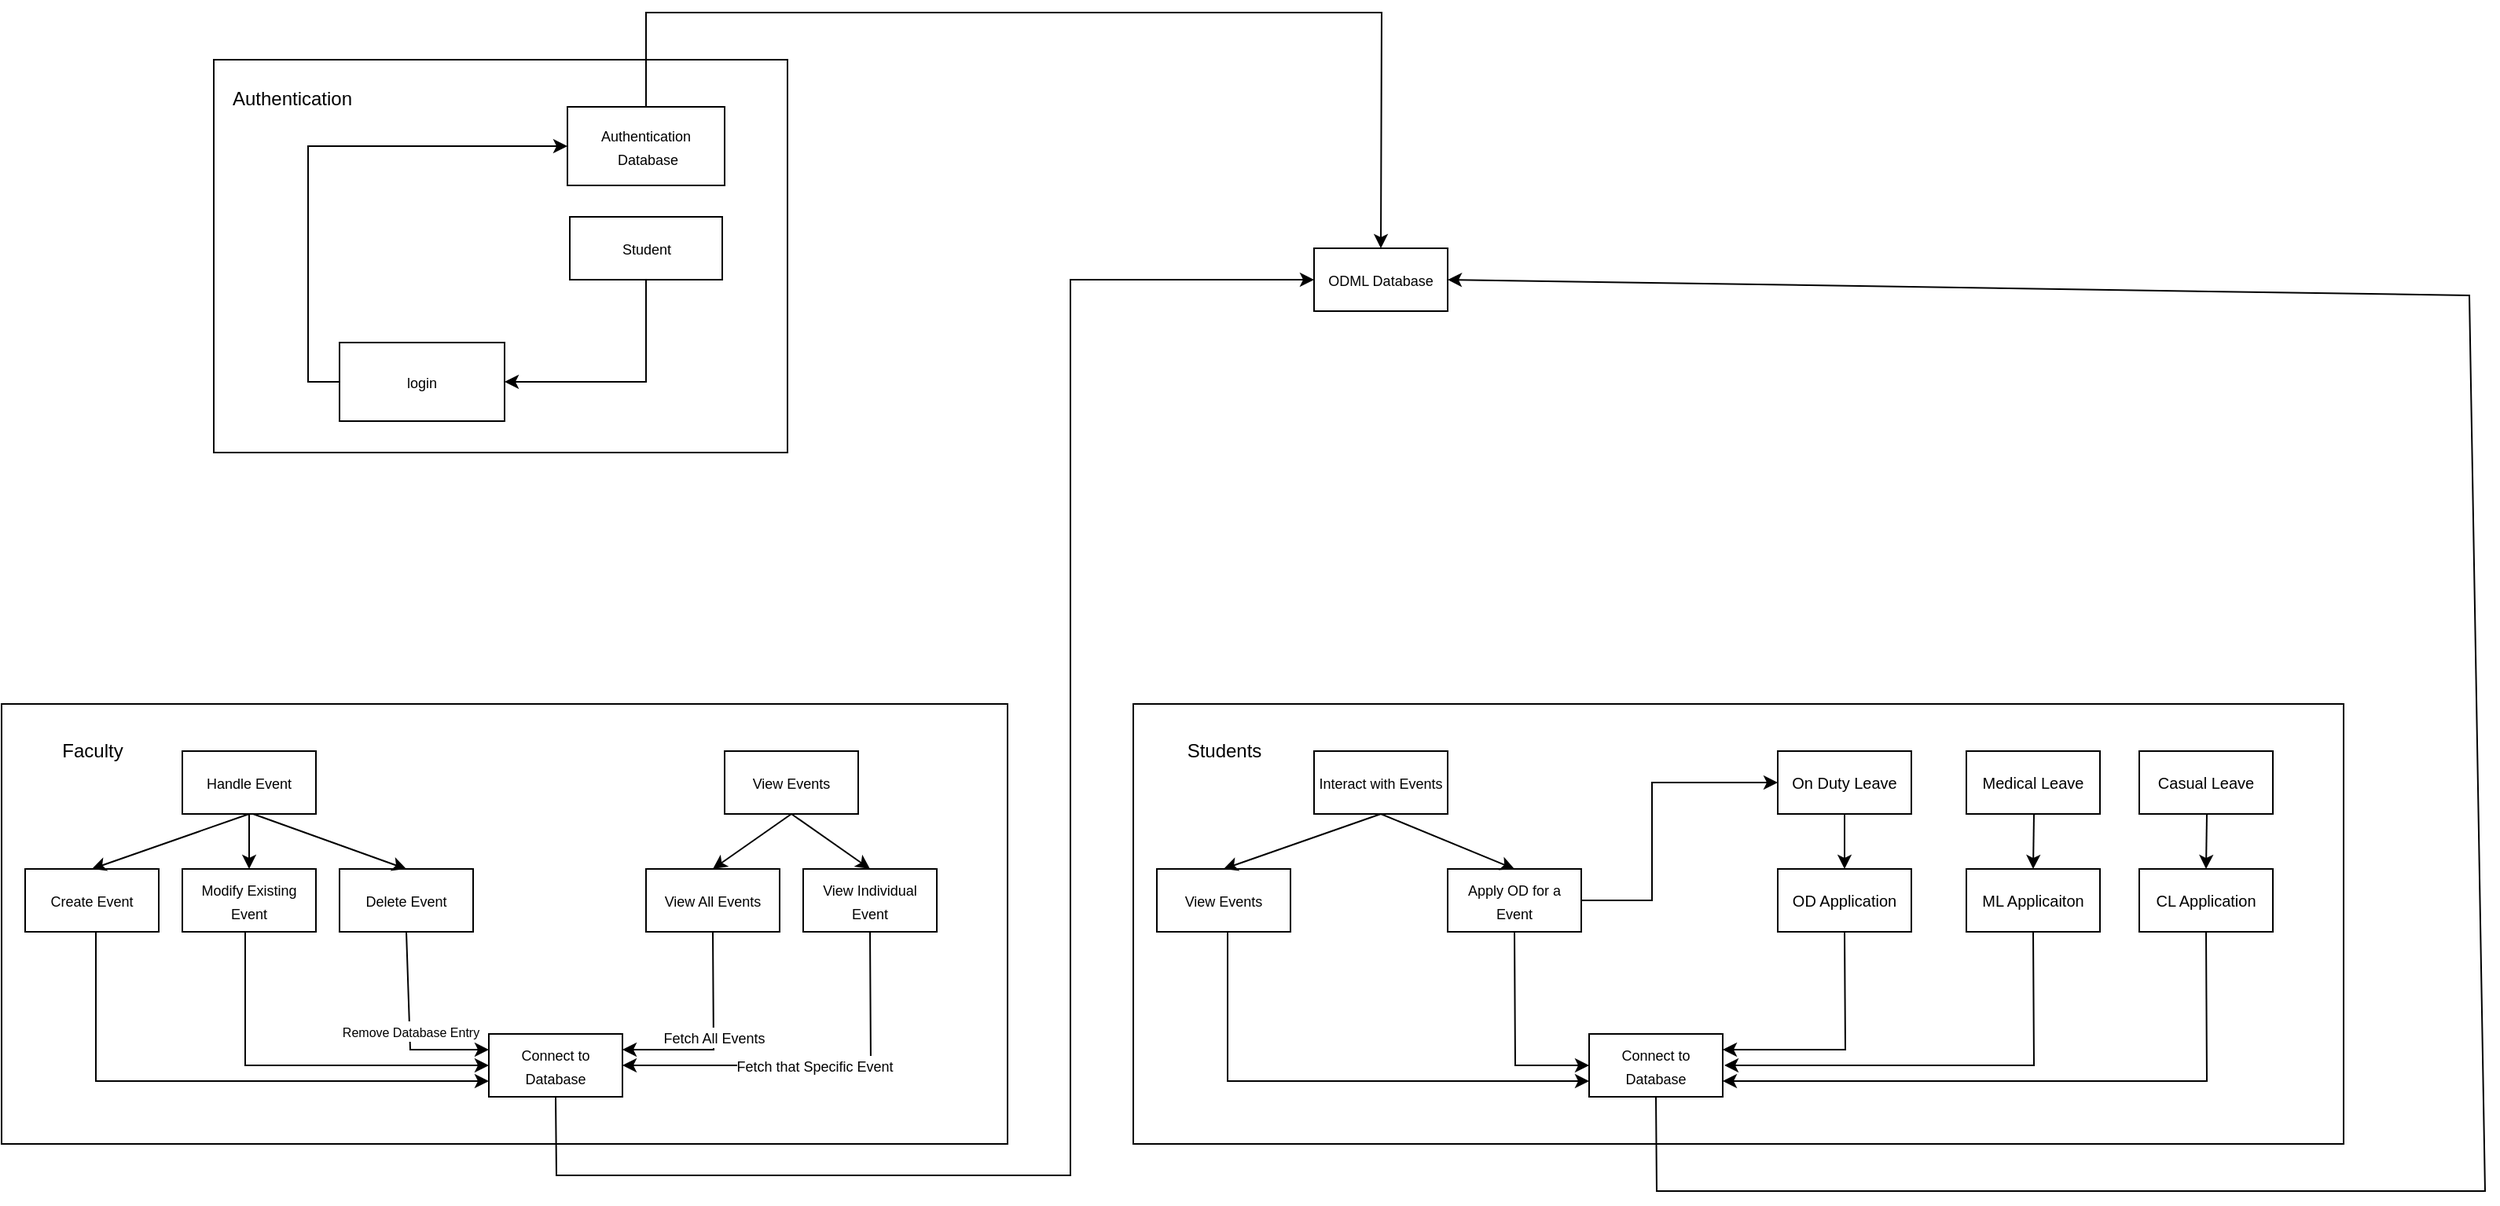 <mxfile version="21.3.4" type="github">
  <diagram name="Page-1" id="e6GKfEfCSmbbXhmYiS7S">
    <mxGraphModel dx="2333" dy="1222" grid="1" gridSize="10" guides="1" tooltips="1" connect="1" arrows="1" fold="1" page="1" pageScale="1" pageWidth="850" pageHeight="1100" math="0" shadow="0">
      <root>
        <mxCell id="0" />
        <mxCell id="1" parent="0" />
        <mxCell id="_3qlMYkyY0_uglncItlu-45" value="" style="rounded=0;whiteSpace=wrap;html=1;" vertex="1" parent="1">
          <mxGeometry x="145" y="110" width="365" height="250" as="geometry" />
        </mxCell>
        <mxCell id="_3qlMYkyY0_uglncItlu-44" value="" style="rounded=0;whiteSpace=wrap;html=1;" vertex="1" parent="1">
          <mxGeometry x="10" y="520" width="640" height="280" as="geometry" />
        </mxCell>
        <mxCell id="_3qlMYkyY0_uglncItlu-1" value="&lt;font style=&quot;font-size: 9px;&quot;&gt;Student&lt;/font&gt;" style="rounded=0;whiteSpace=wrap;html=1;" vertex="1" parent="1">
          <mxGeometry x="371.5" y="210" width="97" height="40" as="geometry" />
        </mxCell>
        <mxCell id="_3qlMYkyY0_uglncItlu-2" value="&lt;font style=&quot;font-size: 9px;&quot;&gt;Authentication&lt;br&gt;&amp;nbsp;Database&lt;/font&gt;" style="rounded=0;whiteSpace=wrap;html=1;" vertex="1" parent="1">
          <mxGeometry x="370" y="140" width="100" height="50" as="geometry" />
        </mxCell>
        <mxCell id="_3qlMYkyY0_uglncItlu-8" style="edgeStyle=orthogonalEdgeStyle;rounded=0;orthogonalLoop=1;jettySize=auto;html=1;exitX=0;exitY=0.5;exitDx=0;exitDy=0;entryX=0;entryY=0.5;entryDx=0;entryDy=0;" edge="1" parent="1" source="_3qlMYkyY0_uglncItlu-3" target="_3qlMYkyY0_uglncItlu-2">
          <mxGeometry relative="1" as="geometry">
            <mxPoint x="165" y="150" as="targetPoint" />
          </mxGeometry>
        </mxCell>
        <mxCell id="_3qlMYkyY0_uglncItlu-3" value="&lt;font style=&quot;font-size: 9px;&quot;&gt;login&lt;/font&gt;" style="rounded=0;whiteSpace=wrap;html=1;" vertex="1" parent="1">
          <mxGeometry x="225" y="290" width="105" height="50" as="geometry" />
        </mxCell>
        <mxCell id="_3qlMYkyY0_uglncItlu-5" value="" style="endArrow=classic;html=1;rounded=0;exitX=0.5;exitY=1;exitDx=0;exitDy=0;entryX=1;entryY=0.5;entryDx=0;entryDy=0;" edge="1" parent="1" source="_3qlMYkyY0_uglncItlu-1" target="_3qlMYkyY0_uglncItlu-3">
          <mxGeometry width="50" height="50" relative="1" as="geometry">
            <mxPoint x="425" y="380" as="sourcePoint" />
            <mxPoint x="475" y="330" as="targetPoint" />
            <Array as="points">
              <mxPoint x="420" y="315" />
            </Array>
          </mxGeometry>
        </mxCell>
        <mxCell id="_3qlMYkyY0_uglncItlu-10" value="Authentication" style="text;html=1;strokeColor=none;fillColor=none;align=center;verticalAlign=middle;whiteSpace=wrap;rounded=0;" vertex="1" parent="1">
          <mxGeometry x="165" y="120" width="60" height="30" as="geometry" />
        </mxCell>
        <mxCell id="_3qlMYkyY0_uglncItlu-12" value="&lt;font style=&quot;font-size: 9px;&quot;&gt;View Events&lt;/font&gt;" style="rounded=0;whiteSpace=wrap;html=1;" vertex="1" parent="1">
          <mxGeometry x="470" y="550" width="85" height="40" as="geometry" />
        </mxCell>
        <mxCell id="_3qlMYkyY0_uglncItlu-13" value="&lt;font style=&quot;font-size: 9px;&quot;&gt;View All Events&lt;/font&gt;" style="rounded=0;whiteSpace=wrap;html=1;" vertex="1" parent="1">
          <mxGeometry x="420" y="625" width="85" height="40" as="geometry" />
        </mxCell>
        <mxCell id="_3qlMYkyY0_uglncItlu-14" value="&lt;font style=&quot;font-size: 9px;&quot;&gt;View Individual Event&lt;/font&gt;" style="rounded=0;whiteSpace=wrap;html=1;" vertex="1" parent="1">
          <mxGeometry x="520" y="625" width="85" height="40" as="geometry" />
        </mxCell>
        <mxCell id="_3qlMYkyY0_uglncItlu-19" value="" style="endArrow=classic;html=1;rounded=0;exitX=0.5;exitY=1;exitDx=0;exitDy=0;entryX=0.5;entryY=0;entryDx=0;entryDy=0;" edge="1" parent="1" source="_3qlMYkyY0_uglncItlu-12" target="_3qlMYkyY0_uglncItlu-13">
          <mxGeometry width="50" height="50" relative="1" as="geometry">
            <mxPoint x="460" y="620" as="sourcePoint" />
            <mxPoint x="510" y="570" as="targetPoint" />
          </mxGeometry>
        </mxCell>
        <mxCell id="_3qlMYkyY0_uglncItlu-20" value="" style="endArrow=classic;html=1;rounded=0;exitX=0.5;exitY=1;exitDx=0;exitDy=0;entryX=0.5;entryY=0;entryDx=0;entryDy=0;" edge="1" parent="1" source="_3qlMYkyY0_uglncItlu-12" target="_3qlMYkyY0_uglncItlu-14">
          <mxGeometry width="50" height="50" relative="1" as="geometry">
            <mxPoint x="523" y="600" as="sourcePoint" />
            <mxPoint x="473" y="635" as="targetPoint" />
          </mxGeometry>
        </mxCell>
        <mxCell id="_3qlMYkyY0_uglncItlu-22" value="&lt;font style=&quot;font-size: 9px;&quot;&gt;Connect to Database&lt;/font&gt;" style="rounded=0;whiteSpace=wrap;html=1;" vertex="1" parent="1">
          <mxGeometry x="320" y="730" width="85" height="40" as="geometry" />
        </mxCell>
        <mxCell id="_3qlMYkyY0_uglncItlu-24" value="&lt;font style=&quot;font-size: 9px;&quot;&gt;Handle Event&lt;/font&gt;" style="rounded=0;whiteSpace=wrap;html=1;" vertex="1" parent="1">
          <mxGeometry x="125" y="550" width="85" height="40" as="geometry" />
        </mxCell>
        <mxCell id="_3qlMYkyY0_uglncItlu-25" value="&lt;font style=&quot;font-size: 9px;&quot;&gt;Create Event&lt;/font&gt;" style="rounded=0;whiteSpace=wrap;html=1;" vertex="1" parent="1">
          <mxGeometry x="25" y="625" width="85" height="40" as="geometry" />
        </mxCell>
        <mxCell id="_3qlMYkyY0_uglncItlu-26" value="&lt;font style=&quot;font-size: 9px;&quot;&gt;Modify Existing Event&lt;/font&gt;" style="rounded=0;whiteSpace=wrap;html=1;" vertex="1" parent="1">
          <mxGeometry x="125" y="625" width="85" height="40" as="geometry" />
        </mxCell>
        <mxCell id="_3qlMYkyY0_uglncItlu-27" value="" style="endArrow=classic;html=1;rounded=0;exitX=0.5;exitY=1;exitDx=0;exitDy=0;entryX=0.5;entryY=0;entryDx=0;entryDy=0;" edge="1" parent="1" source="_3qlMYkyY0_uglncItlu-24" target="_3qlMYkyY0_uglncItlu-25">
          <mxGeometry width="50" height="50" relative="1" as="geometry">
            <mxPoint x="65" y="620" as="sourcePoint" />
            <mxPoint x="115" y="570" as="targetPoint" />
          </mxGeometry>
        </mxCell>
        <mxCell id="_3qlMYkyY0_uglncItlu-28" value="" style="endArrow=classic;html=1;rounded=0;exitX=0.5;exitY=1;exitDx=0;exitDy=0;entryX=0.5;entryY=0;entryDx=0;entryDy=0;" edge="1" parent="1" source="_3qlMYkyY0_uglncItlu-24" target="_3qlMYkyY0_uglncItlu-26">
          <mxGeometry width="50" height="50" relative="1" as="geometry">
            <mxPoint x="128" y="600" as="sourcePoint" />
            <mxPoint x="78" y="635" as="targetPoint" />
          </mxGeometry>
        </mxCell>
        <mxCell id="_3qlMYkyY0_uglncItlu-29" value="&lt;font style=&quot;font-size: 9px;&quot;&gt;Delete Event&lt;/font&gt;" style="rounded=0;whiteSpace=wrap;html=1;" vertex="1" parent="1">
          <mxGeometry x="225" y="625" width="85" height="40" as="geometry" />
        </mxCell>
        <mxCell id="_3qlMYkyY0_uglncItlu-30" value="" style="endArrow=classic;html=1;rounded=0;entryX=0.5;entryY=0;entryDx=0;entryDy=0;" edge="1" parent="1" target="_3qlMYkyY0_uglncItlu-29">
          <mxGeometry width="50" height="50" relative="1" as="geometry">
            <mxPoint x="170" y="590" as="sourcePoint" />
            <mxPoint x="178" y="635" as="targetPoint" />
          </mxGeometry>
        </mxCell>
        <mxCell id="_3qlMYkyY0_uglncItlu-31" value="" style="endArrow=classic;html=1;rounded=0;exitX=0.5;exitY=1;exitDx=0;exitDy=0;entryX=0;entryY=0.5;entryDx=0;entryDy=0;" edge="1" parent="1" target="_3qlMYkyY0_uglncItlu-22">
          <mxGeometry width="50" height="50" relative="1" as="geometry">
            <mxPoint x="165" y="665" as="sourcePoint" />
            <mxPoint x="60" y="750" as="targetPoint" />
            <Array as="points">
              <mxPoint x="165" y="750" />
            </Array>
          </mxGeometry>
        </mxCell>
        <mxCell id="_3qlMYkyY0_uglncItlu-32" value="" style="endArrow=classic;html=1;rounded=0;exitX=0.5;exitY=1;exitDx=0;exitDy=0;entryX=0;entryY=0.75;entryDx=0;entryDy=0;" edge="1" parent="1" target="_3qlMYkyY0_uglncItlu-22">
          <mxGeometry width="50" height="50" relative="1" as="geometry">
            <mxPoint x="70" y="665" as="sourcePoint" />
            <mxPoint x="178" y="750" as="targetPoint" />
            <Array as="points">
              <mxPoint x="70" y="760" />
            </Array>
          </mxGeometry>
        </mxCell>
        <mxCell id="_3qlMYkyY0_uglncItlu-38" value="" style="endArrow=classic;html=1;rounded=0;entryX=1;entryY=0.25;entryDx=0;entryDy=0;exitX=0.5;exitY=1;exitDx=0;exitDy=0;" edge="1" parent="1" source="_3qlMYkyY0_uglncItlu-13" target="_3qlMYkyY0_uglncItlu-22">
          <mxGeometry relative="1" as="geometry">
            <mxPoint x="320" y="550" as="sourcePoint" />
            <mxPoint x="420" y="550" as="targetPoint" />
            <Array as="points">
              <mxPoint x="463" y="740" />
            </Array>
          </mxGeometry>
        </mxCell>
        <mxCell id="_3qlMYkyY0_uglncItlu-39" value="&lt;font style=&quot;font-size: 9px;&quot;&gt;Fetch All Events&lt;/font&gt;" style="edgeLabel;resizable=0;html=1;align=center;verticalAlign=middle;" connectable="0" vertex="1" parent="_3qlMYkyY0_uglncItlu-38">
          <mxGeometry relative="1" as="geometry" />
        </mxCell>
        <mxCell id="_3qlMYkyY0_uglncItlu-40" value="" style="endArrow=classic;html=1;rounded=0;entryX=1;entryY=0.5;entryDx=0;entryDy=0;exitX=0.5;exitY=1;exitDx=0;exitDy=0;" edge="1" parent="1" source="_3qlMYkyY0_uglncItlu-14" target="_3qlMYkyY0_uglncItlu-22">
          <mxGeometry relative="1" as="geometry">
            <mxPoint x="558" y="675" as="sourcePoint" />
            <mxPoint x="500" y="750" as="targetPoint" />
            <Array as="points">
              <mxPoint x="563" y="750" />
            </Array>
          </mxGeometry>
        </mxCell>
        <mxCell id="_3qlMYkyY0_uglncItlu-41" value="&lt;font style=&quot;font-size: 9px;&quot;&gt;Fetch that Specific Event&lt;/font&gt;" style="edgeLabel;resizable=0;html=1;align=center;verticalAlign=middle;" connectable="0" vertex="1" parent="_3qlMYkyY0_uglncItlu-40">
          <mxGeometry relative="1" as="geometry" />
        </mxCell>
        <mxCell id="_3qlMYkyY0_uglncItlu-42" value="" style="endArrow=classic;html=1;rounded=0;exitX=0.5;exitY=1;exitDx=0;exitDy=0;entryX=0;entryY=0.25;entryDx=0;entryDy=0;" edge="1" parent="1" source="_3qlMYkyY0_uglncItlu-29" target="_3qlMYkyY0_uglncItlu-22">
          <mxGeometry relative="1" as="geometry">
            <mxPoint x="320" y="550" as="sourcePoint" />
            <mxPoint x="420" y="550" as="targetPoint" />
            <Array as="points">
              <mxPoint x="270" y="740" />
            </Array>
          </mxGeometry>
        </mxCell>
        <mxCell id="_3qlMYkyY0_uglncItlu-43" value="&lt;font style=&quot;font-size: 8px;&quot;&gt;Remove Database Entry&lt;/font&gt;" style="edgeLabel;resizable=0;html=1;align=center;verticalAlign=middle;" connectable="0" vertex="1" parent="_3qlMYkyY0_uglncItlu-42">
          <mxGeometry relative="1" as="geometry" />
        </mxCell>
        <mxCell id="_3qlMYkyY0_uglncItlu-46" value="Faculty" style="text;html=1;strokeColor=none;fillColor=none;align=center;verticalAlign=middle;whiteSpace=wrap;rounded=0;" vertex="1" parent="1">
          <mxGeometry x="37.5" y="535" width="60" height="30" as="geometry" />
        </mxCell>
        <mxCell id="_3qlMYkyY0_uglncItlu-70" value="" style="rounded=0;whiteSpace=wrap;html=1;" vertex="1" parent="1">
          <mxGeometry x="730" y="520" width="770" height="280" as="geometry" />
        </mxCell>
        <mxCell id="_3qlMYkyY0_uglncItlu-71" value="&lt;font size=&quot;1&quot;&gt;Medical Leave&lt;/font&gt;" style="rounded=0;whiteSpace=wrap;html=1;" vertex="1" parent="1">
          <mxGeometry x="1260" y="550" width="85" height="40" as="geometry" />
        </mxCell>
        <mxCell id="_3qlMYkyY0_uglncItlu-76" value="&lt;font style=&quot;font-size: 9px;&quot;&gt;Connect to Database&lt;/font&gt;" style="rounded=0;whiteSpace=wrap;html=1;" vertex="1" parent="1">
          <mxGeometry x="1020" y="730" width="85" height="40" as="geometry" />
        </mxCell>
        <mxCell id="_3qlMYkyY0_uglncItlu-77" value="&lt;font style=&quot;font-size: 9px;&quot;&gt;Interact with Events&lt;/font&gt;" style="rounded=0;whiteSpace=wrap;html=1;" vertex="1" parent="1">
          <mxGeometry x="845" y="550" width="85" height="40" as="geometry" />
        </mxCell>
        <mxCell id="_3qlMYkyY0_uglncItlu-78" value="&lt;font style=&quot;font-size: 9px;&quot;&gt;View Events&lt;/font&gt;" style="rounded=0;whiteSpace=wrap;html=1;" vertex="1" parent="1">
          <mxGeometry x="745" y="625" width="85" height="40" as="geometry" />
        </mxCell>
        <mxCell id="_3qlMYkyY0_uglncItlu-79" value="&lt;font style=&quot;font-size: 9px;&quot;&gt;Apply OD for a Event&lt;/font&gt;" style="rounded=0;whiteSpace=wrap;html=1;" vertex="1" parent="1">
          <mxGeometry x="930" y="625" width="85" height="40" as="geometry" />
        </mxCell>
        <mxCell id="_3qlMYkyY0_uglncItlu-80" value="" style="endArrow=classic;html=1;rounded=0;exitX=0.5;exitY=1;exitDx=0;exitDy=0;entryX=0.5;entryY=0;entryDx=0;entryDy=0;" edge="1" parent="1" source="_3qlMYkyY0_uglncItlu-77" target="_3qlMYkyY0_uglncItlu-78">
          <mxGeometry width="50" height="50" relative="1" as="geometry">
            <mxPoint x="785" y="620" as="sourcePoint" />
            <mxPoint x="835" y="570" as="targetPoint" />
          </mxGeometry>
        </mxCell>
        <mxCell id="_3qlMYkyY0_uglncItlu-81" value="" style="endArrow=classic;html=1;rounded=0;exitX=0.5;exitY=1;exitDx=0;exitDy=0;entryX=0.5;entryY=0;entryDx=0;entryDy=0;" edge="1" parent="1" source="_3qlMYkyY0_uglncItlu-77" target="_3qlMYkyY0_uglncItlu-79">
          <mxGeometry width="50" height="50" relative="1" as="geometry">
            <mxPoint x="848" y="600" as="sourcePoint" />
            <mxPoint x="798" y="635" as="targetPoint" />
          </mxGeometry>
        </mxCell>
        <mxCell id="_3qlMYkyY0_uglncItlu-84" value="" style="endArrow=classic;html=1;rounded=0;exitX=0.5;exitY=1;exitDx=0;exitDy=0;entryX=0;entryY=0.5;entryDx=0;entryDy=0;" edge="1" parent="1" target="_3qlMYkyY0_uglncItlu-76" source="_3qlMYkyY0_uglncItlu-79">
          <mxGeometry width="50" height="50" relative="1" as="geometry">
            <mxPoint x="885" y="665" as="sourcePoint" />
            <mxPoint x="780" y="750" as="targetPoint" />
            <Array as="points">
              <mxPoint x="973" y="750" />
            </Array>
          </mxGeometry>
        </mxCell>
        <mxCell id="_3qlMYkyY0_uglncItlu-85" value="" style="endArrow=classic;html=1;rounded=0;exitX=0.5;exitY=1;exitDx=0;exitDy=0;entryX=0;entryY=0.75;entryDx=0;entryDy=0;" edge="1" parent="1" target="_3qlMYkyY0_uglncItlu-76">
          <mxGeometry width="50" height="50" relative="1" as="geometry">
            <mxPoint x="790" y="665" as="sourcePoint" />
            <mxPoint x="898" y="750" as="targetPoint" />
            <Array as="points">
              <mxPoint x="790" y="760" />
            </Array>
          </mxGeometry>
        </mxCell>
        <mxCell id="_3qlMYkyY0_uglncItlu-92" value="Students" style="text;html=1;strokeColor=none;fillColor=none;align=center;verticalAlign=middle;whiteSpace=wrap;rounded=0;" vertex="1" parent="1">
          <mxGeometry x="757.5" y="535" width="60" height="30" as="geometry" />
        </mxCell>
        <mxCell id="_3qlMYkyY0_uglncItlu-93" value="&lt;font size=&quot;1&quot;&gt;On Duty Leave&lt;/font&gt;" style="rounded=0;whiteSpace=wrap;html=1;" vertex="1" parent="1">
          <mxGeometry x="1140" y="550" width="85" height="40" as="geometry" />
        </mxCell>
        <mxCell id="_3qlMYkyY0_uglncItlu-94" value="&lt;font size=&quot;1&quot;&gt;Casual Leave&lt;/font&gt;" style="rounded=0;whiteSpace=wrap;html=1;" vertex="1" parent="1">
          <mxGeometry x="1370" y="550" width="85" height="40" as="geometry" />
        </mxCell>
        <mxCell id="_3qlMYkyY0_uglncItlu-95" value="" style="endArrow=classic;html=1;rounded=0;exitX=1;exitY=0.5;exitDx=0;exitDy=0;entryX=0;entryY=0.5;entryDx=0;entryDy=0;" edge="1" parent="1" source="_3qlMYkyY0_uglncItlu-79" target="_3qlMYkyY0_uglncItlu-93">
          <mxGeometry width="50" height="50" relative="1" as="geometry">
            <mxPoint x="983" y="675" as="sourcePoint" />
            <mxPoint x="1030" y="760" as="targetPoint" />
            <Array as="points">
              <mxPoint x="1060" y="645" />
              <mxPoint x="1060" y="570" />
            </Array>
          </mxGeometry>
        </mxCell>
        <mxCell id="_3qlMYkyY0_uglncItlu-96" value="&lt;font size=&quot;1&quot;&gt;OD Application&lt;/font&gt;" style="rounded=0;whiteSpace=wrap;html=1;" vertex="1" parent="1">
          <mxGeometry x="1140" y="625" width="85" height="40" as="geometry" />
        </mxCell>
        <mxCell id="_3qlMYkyY0_uglncItlu-97" value="" style="endArrow=classic;html=1;rounded=0;exitX=0.5;exitY=1;exitDx=0;exitDy=0;entryX=0.5;entryY=0;entryDx=0;entryDy=0;" edge="1" parent="1" source="_3qlMYkyY0_uglncItlu-93" target="_3qlMYkyY0_uglncItlu-96">
          <mxGeometry width="50" height="50" relative="1" as="geometry">
            <mxPoint x="898" y="600" as="sourcePoint" />
            <mxPoint x="983" y="635" as="targetPoint" />
          </mxGeometry>
        </mxCell>
        <mxCell id="_3qlMYkyY0_uglncItlu-98" value="&lt;font size=&quot;1&quot;&gt;ML Applicaiton&lt;/font&gt;" style="rounded=0;whiteSpace=wrap;html=1;" vertex="1" parent="1">
          <mxGeometry x="1260" y="625" width="85" height="40" as="geometry" />
        </mxCell>
        <mxCell id="_3qlMYkyY0_uglncItlu-99" value="" style="endArrow=classic;html=1;rounded=0;exitX=0.5;exitY=1;exitDx=0;exitDy=0;entryX=0.5;entryY=0;entryDx=0;entryDy=0;" edge="1" parent="1" target="_3qlMYkyY0_uglncItlu-98">
          <mxGeometry width="50" height="50" relative="1" as="geometry">
            <mxPoint x="1303" y="590" as="sourcePoint" />
            <mxPoint x="1103" y="635" as="targetPoint" />
          </mxGeometry>
        </mxCell>
        <mxCell id="_3qlMYkyY0_uglncItlu-100" value="&lt;font size=&quot;1&quot;&gt;CL Application&lt;/font&gt;" style="rounded=0;whiteSpace=wrap;html=1;" vertex="1" parent="1">
          <mxGeometry x="1370" y="625" width="85" height="40" as="geometry" />
        </mxCell>
        <mxCell id="_3qlMYkyY0_uglncItlu-101" value="" style="endArrow=classic;html=1;rounded=0;exitX=0.5;exitY=1;exitDx=0;exitDy=0;entryX=0.5;entryY=0;entryDx=0;entryDy=0;" edge="1" parent="1" target="_3qlMYkyY0_uglncItlu-100">
          <mxGeometry width="50" height="50" relative="1" as="geometry">
            <mxPoint x="1413" y="590" as="sourcePoint" />
            <mxPoint x="1213" y="635" as="targetPoint" />
          </mxGeometry>
        </mxCell>
        <mxCell id="_3qlMYkyY0_uglncItlu-102" value="" style="endArrow=classic;html=1;rounded=0;exitX=0.5;exitY=1;exitDx=0;exitDy=0;entryX=1;entryY=0.25;entryDx=0;entryDy=0;" edge="1" parent="1" source="_3qlMYkyY0_uglncItlu-96" target="_3qlMYkyY0_uglncItlu-76">
          <mxGeometry width="50" height="50" relative="1" as="geometry">
            <mxPoint x="983" y="675" as="sourcePoint" />
            <mxPoint x="1030" y="760" as="targetPoint" />
            <Array as="points">
              <mxPoint x="1183" y="740" />
            </Array>
          </mxGeometry>
        </mxCell>
        <mxCell id="_3qlMYkyY0_uglncItlu-103" value="" style="endArrow=classic;html=1;rounded=0;exitX=0.5;exitY=1;exitDx=0;exitDy=0;entryX=1;entryY=0.5;entryDx=0;entryDy=0;" edge="1" parent="1" source="_3qlMYkyY0_uglncItlu-98">
          <mxGeometry width="50" height="50" relative="1" as="geometry">
            <mxPoint x="1302.5" y="665" as="sourcePoint" />
            <mxPoint x="1106" y="750.0" as="targetPoint" />
            <Array as="points">
              <mxPoint x="1303" y="750" />
            </Array>
          </mxGeometry>
        </mxCell>
        <mxCell id="_3qlMYkyY0_uglncItlu-104" value="" style="endArrow=classic;html=1;rounded=0;exitX=0.5;exitY=1;exitDx=0;exitDy=0;entryX=1;entryY=0.75;entryDx=0;entryDy=0;" edge="1" parent="1" source="_3qlMYkyY0_uglncItlu-100" target="_3qlMYkyY0_uglncItlu-76">
          <mxGeometry width="50" height="50" relative="1" as="geometry">
            <mxPoint x="1313" y="675" as="sourcePoint" />
            <mxPoint x="1116" y="760.0" as="targetPoint" />
            <Array as="points">
              <mxPoint x="1413" y="760" />
            </Array>
          </mxGeometry>
        </mxCell>
        <mxCell id="_3qlMYkyY0_uglncItlu-105" value="&lt;font style=&quot;font-size: 9px;&quot;&gt;ODML Database&lt;/font&gt;" style="rounded=0;whiteSpace=wrap;html=1;" vertex="1" parent="1">
          <mxGeometry x="845" y="230" width="85" height="40" as="geometry" />
        </mxCell>
        <mxCell id="_3qlMYkyY0_uglncItlu-106" value="" style="endArrow=classic;html=1;rounded=0;entryX=0.5;entryY=0;entryDx=0;entryDy=0;exitX=0.5;exitY=0;exitDx=0;exitDy=0;" edge="1" parent="1" source="_3qlMYkyY0_uglncItlu-2" target="_3qlMYkyY0_uglncItlu-105">
          <mxGeometry width="50" height="50" relative="1" as="geometry">
            <mxPoint x="440" y="75" as="sourcePoint" />
            <mxPoint x="900" y="80" as="targetPoint" />
            <Array as="points">
              <mxPoint x="420" y="80" />
              <mxPoint x="888" y="80" />
            </Array>
          </mxGeometry>
        </mxCell>
        <mxCell id="_3qlMYkyY0_uglncItlu-107" value="" style="endArrow=classic;html=1;rounded=0;entryX=0;entryY=0.5;entryDx=0;entryDy=0;exitX=0.5;exitY=1;exitDx=0;exitDy=0;" edge="1" parent="1" source="_3qlMYkyY0_uglncItlu-22" target="_3qlMYkyY0_uglncItlu-105">
          <mxGeometry width="50" height="50" relative="1" as="geometry">
            <mxPoint x="445" y="140" as="sourcePoint" />
            <mxPoint x="898" y="240" as="targetPoint" />
            <Array as="points">
              <mxPoint x="363" y="820" />
              <mxPoint x="690" y="820" />
              <mxPoint x="690" y="250" />
            </Array>
          </mxGeometry>
        </mxCell>
        <mxCell id="_3qlMYkyY0_uglncItlu-108" value="" style="endArrow=classic;html=1;rounded=0;entryX=1;entryY=0.5;entryDx=0;entryDy=0;exitX=0.5;exitY=1;exitDx=0;exitDy=0;" edge="1" parent="1" source="_3qlMYkyY0_uglncItlu-76" target="_3qlMYkyY0_uglncItlu-105">
          <mxGeometry width="50" height="50" relative="1" as="geometry">
            <mxPoint x="373" y="780" as="sourcePoint" />
            <mxPoint x="855" y="260" as="targetPoint" />
            <Array as="points">
              <mxPoint x="1063" y="830" />
              <mxPoint x="1590" y="830" />
              <mxPoint x="1580" y="260" />
            </Array>
          </mxGeometry>
        </mxCell>
      </root>
    </mxGraphModel>
  </diagram>
</mxfile>
